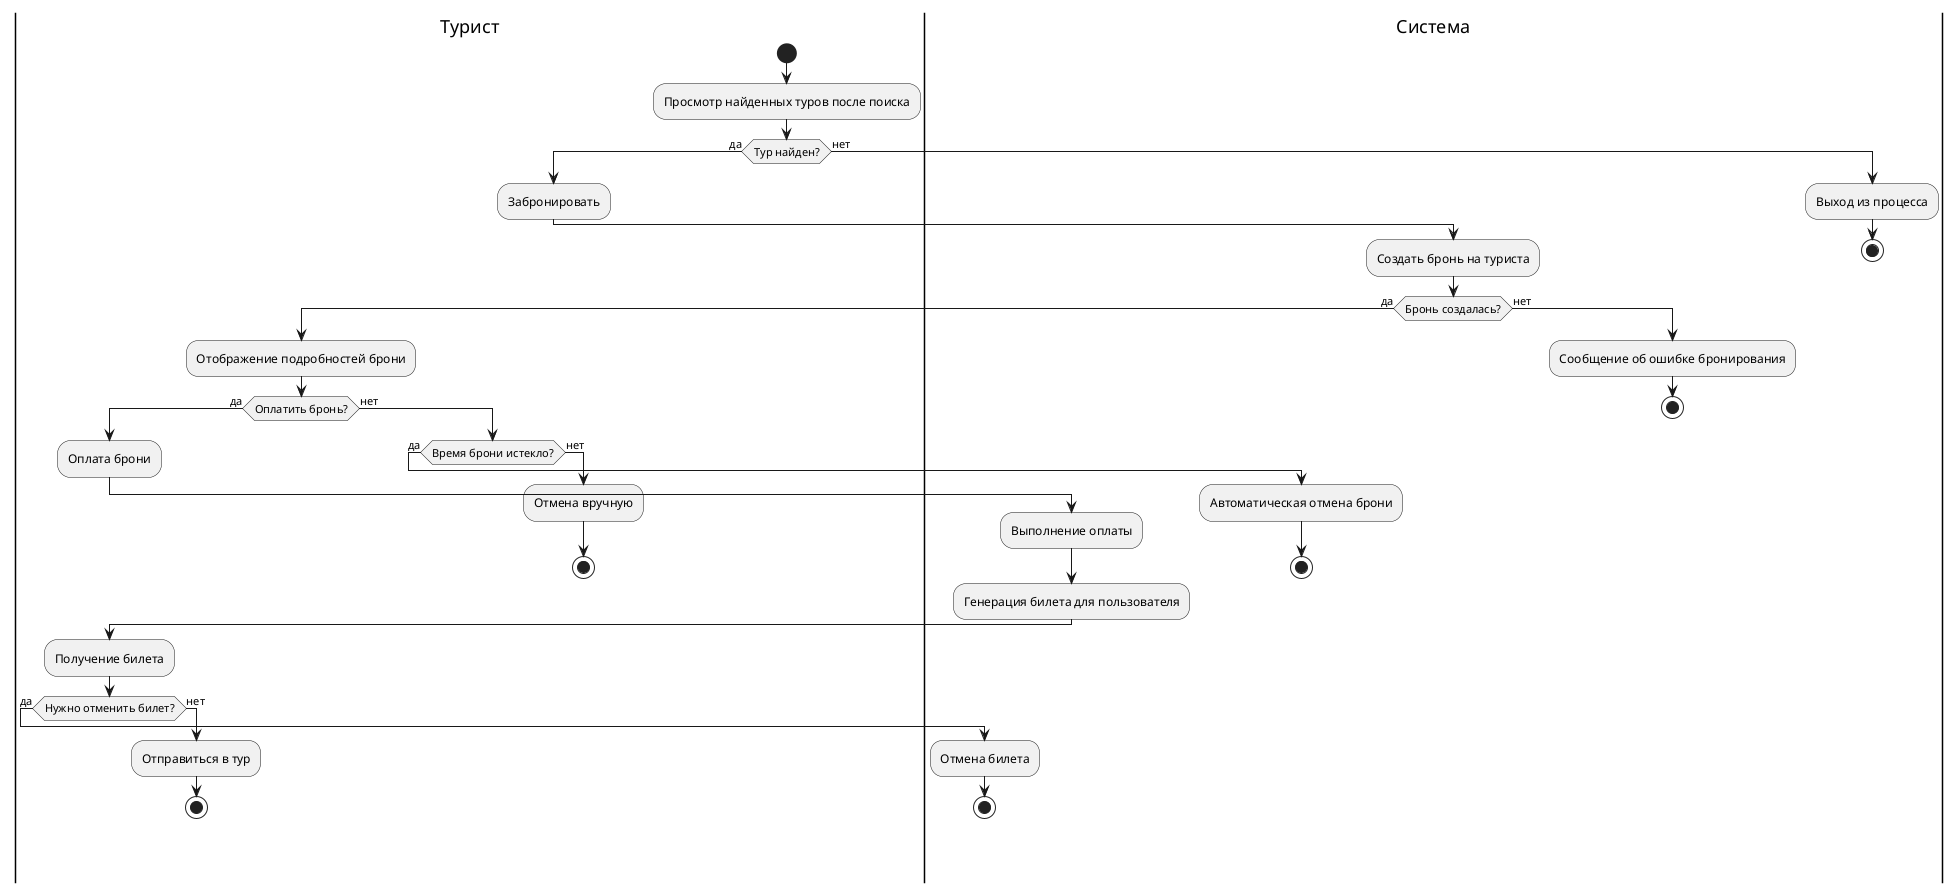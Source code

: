 @startuml
|Турист|
start
:Просмотр найденных туров после поиска;
if (Тур найден?) then (да)
    :Забронировать;
    |Система|
    :Создать бронь на туриста;
    if (Бронь создалась?) then (да)
        |Турист|
        :Отображение подробностей брони;
        if (Оплатить бронь?) then (да)
            :Оплата брони;
            |Система|
            :Выполнение оплаты;
            :Генерация билета для пользователя;
            |Турист|
            :Получение билета;
            if (Нужно отменить билет?) then (да)
                |Система|
                :Отмена билета;
                stop
            else (нет)
                |Турист|
                :Отправиться в тур;
                stop
            endif
        else (нет)
            if (Время брони истекло?) then (да)
                |Система|
                :Автоматическая отмена брони;
                stop
            else (нет)
                |Турист|
                :Отмена вручную;
                stop
            endif
        endif        
    else (нет)
        |Система|
        :Сообщение об ошибке бронирования;
        stop
    endif
else (нет)
    :Выход из процесса;
    stop
endif
@enduml
